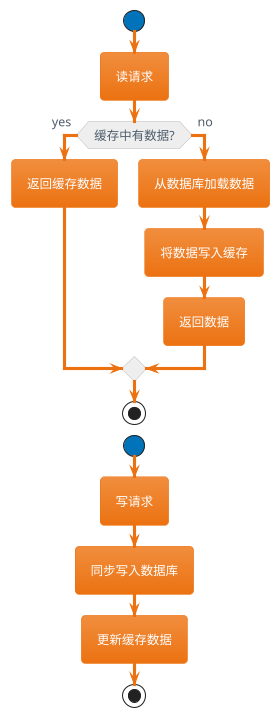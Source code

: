 @startuml
!theme aws-orange

start
:读请求;
if (缓存中有数据?) then (yes)
  :返回缓存数据;
else (no)
  :从数据库加载数据;
  :将数据写入缓存;
  :返回数据;
endif
stop

start
:写请求;
:同步写入数据库;
:更新缓存数据;
stop
@enduml
